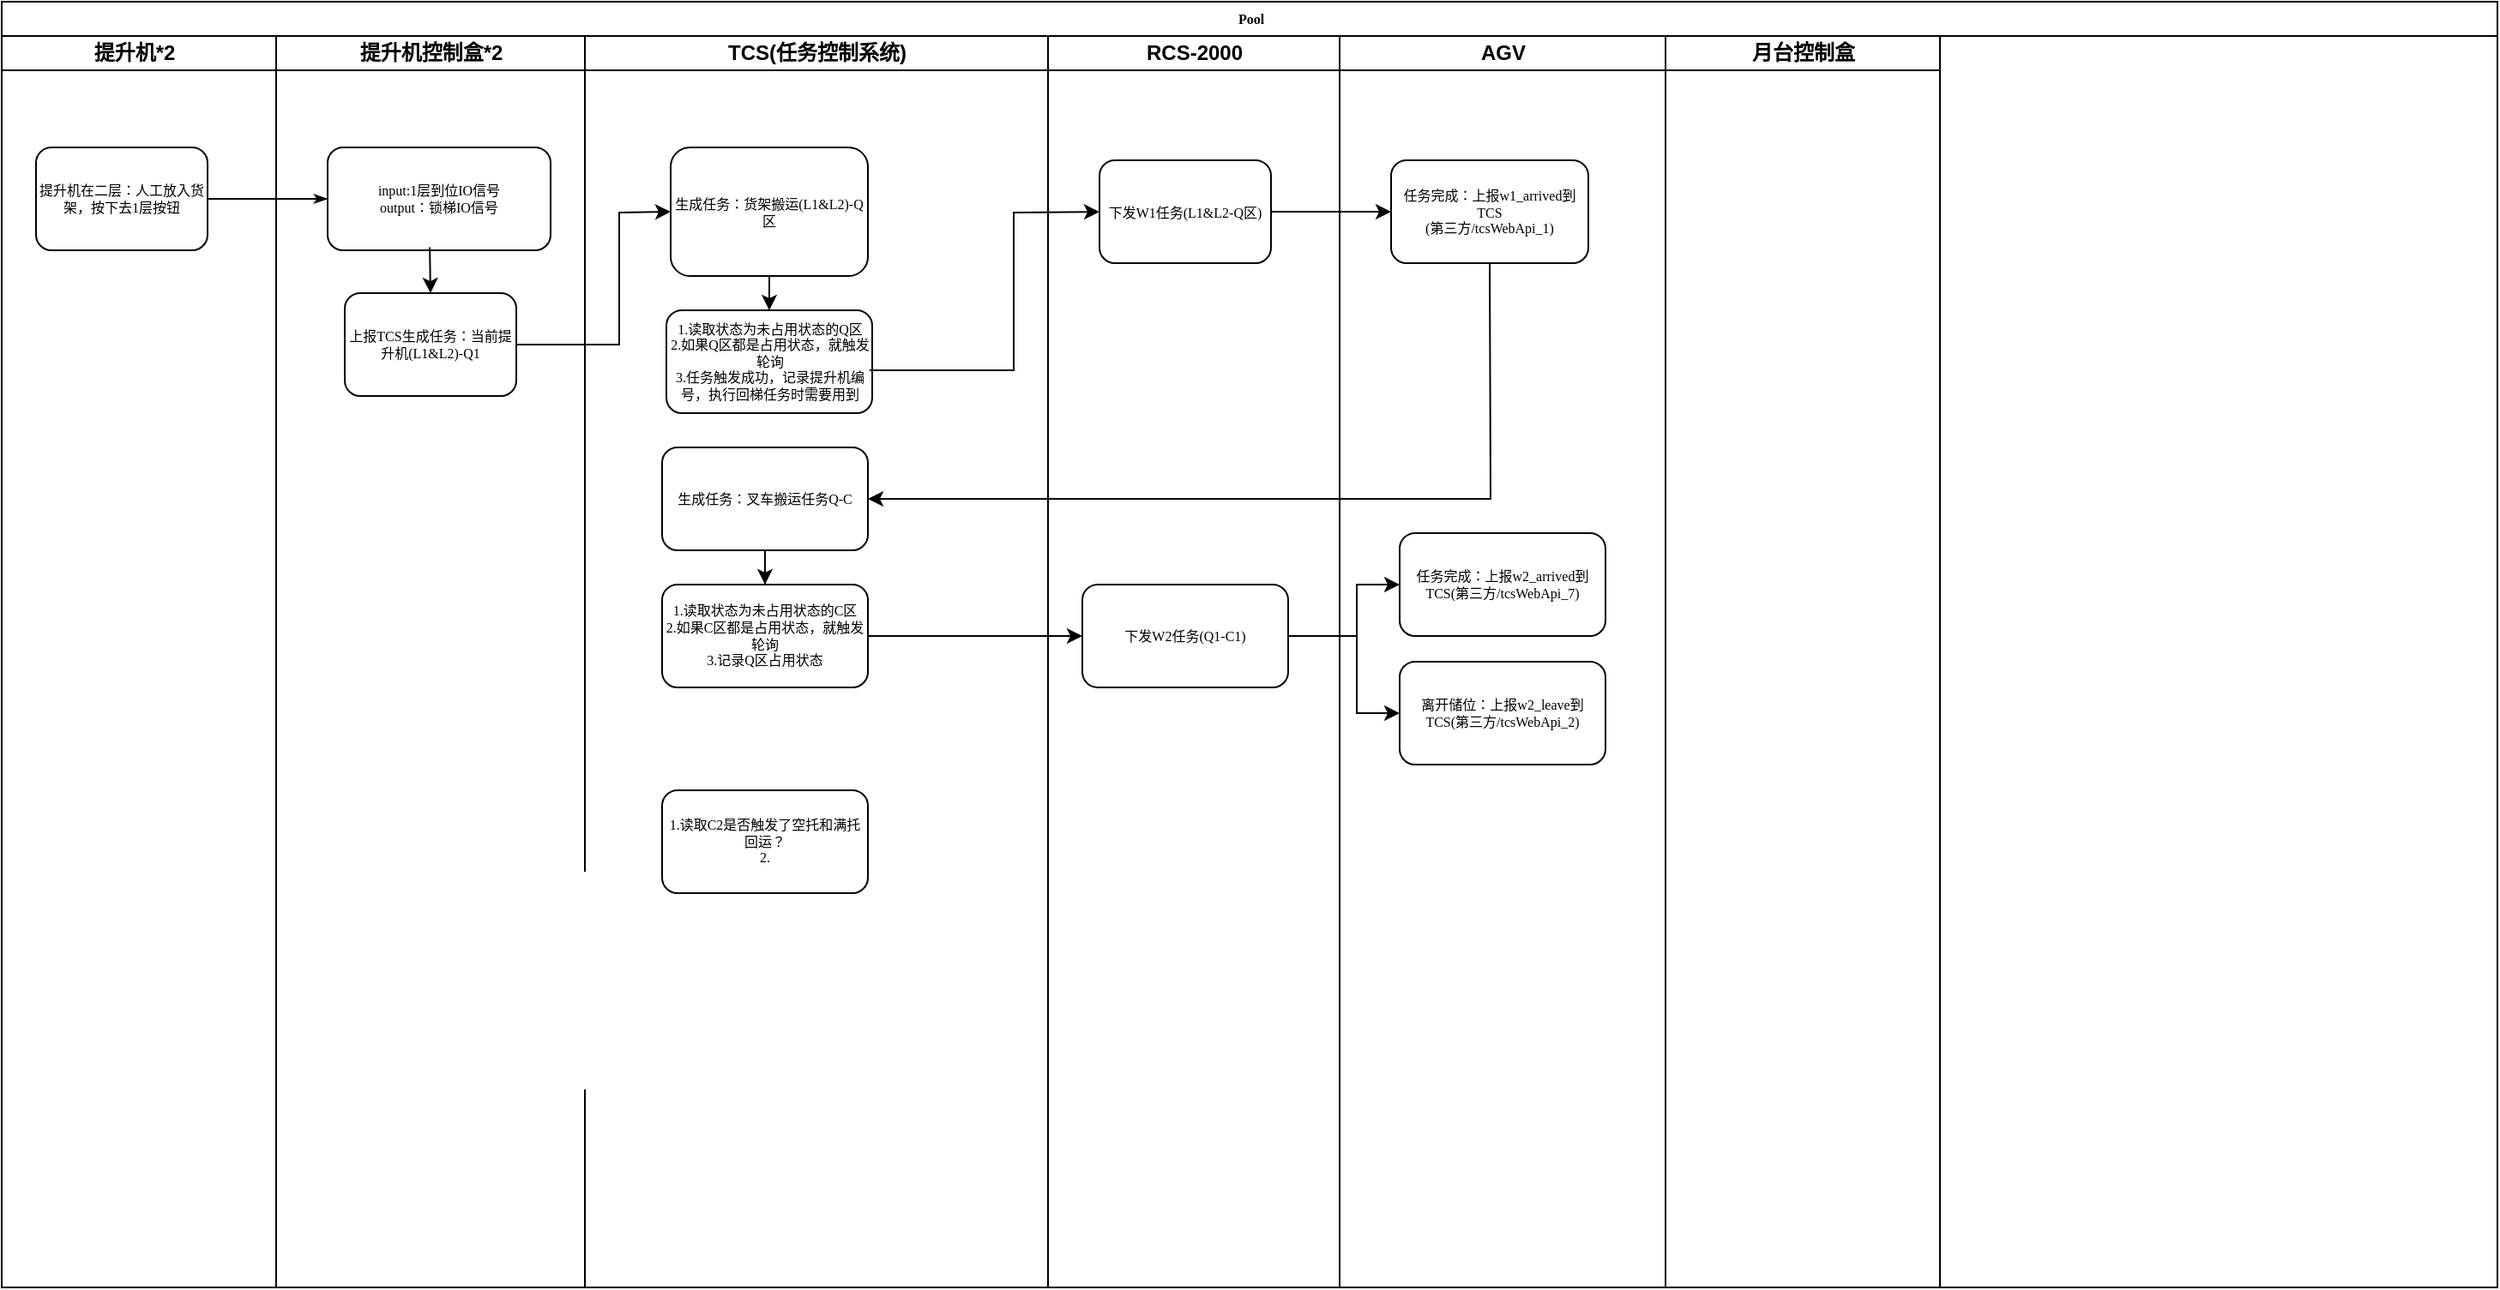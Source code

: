 <mxfile version="22.0.7" type="github">
  <diagram name="Page-1" id="74e2e168-ea6b-b213-b513-2b3c1d86103e">
    <mxGraphModel dx="737" dy="316" grid="1" gridSize="10" guides="1" tooltips="1" connect="1" arrows="1" fold="1" page="1" pageScale="1" pageWidth="1100" pageHeight="850" background="none" math="0" shadow="0">
      <root>
        <mxCell id="0" />
        <mxCell id="1" parent="0" />
        <mxCell id="77e6c97f196da883-1" value="Pool" style="swimlane;html=1;childLayout=stackLayout;startSize=20;rounded=0;shadow=0;labelBackgroundColor=none;strokeWidth=1;fontFamily=Verdana;fontSize=8;align=center;" parent="1" vertex="1">
          <mxGeometry x="70" y="40" width="1455" height="750" as="geometry" />
        </mxCell>
        <mxCell id="77e6c97f196da883-2" value="提升机*2&lt;span style=&quot;white-space: pre;&quot;&gt;&#x9;&lt;/span&gt;" style="swimlane;html=1;startSize=20;" parent="77e6c97f196da883-1" vertex="1">
          <mxGeometry y="20" width="160" height="730" as="geometry" />
        </mxCell>
        <mxCell id="77e6c97f196da883-8" value="提升机在二层：人工放入货架，按下去1层按钮" style="rounded=1;whiteSpace=wrap;html=1;shadow=0;labelBackgroundColor=none;strokeWidth=1;fontFamily=Verdana;fontSize=8;align=center;" parent="77e6c97f196da883-2" vertex="1">
          <mxGeometry x="20" y="65" width="100" height="60" as="geometry" />
        </mxCell>
        <mxCell id="77e6c97f196da883-26" style="edgeStyle=orthogonalEdgeStyle;rounded=1;html=1;labelBackgroundColor=none;startArrow=none;startFill=0;startSize=5;endArrow=classicThin;endFill=1;endSize=5;jettySize=auto;orthogonalLoop=1;strokeWidth=1;fontFamily=Verdana;fontSize=8;entryX=0;entryY=0.5;entryDx=0;entryDy=0;" parent="77e6c97f196da883-1" source="77e6c97f196da883-8" target="7OfbRRR_8dRWuwGR9oJ1-2" edge="1">
          <mxGeometry relative="1" as="geometry">
            <mxPoint x="190" y="115" as="targetPoint" />
          </mxGeometry>
        </mxCell>
        <mxCell id="77e6c97f196da883-3" value="提升机控制盒*2" style="swimlane;html=1;startSize=20;" parent="77e6c97f196da883-1" vertex="1">
          <mxGeometry x="160" y="20" width="180" height="730" as="geometry" />
        </mxCell>
        <mxCell id="7OfbRRR_8dRWuwGR9oJ1-2" value="input:1层到位IO信号&lt;br&gt;output：锁梯IO信号" style="rounded=1;whiteSpace=wrap;html=1;shadow=0;labelBackgroundColor=none;strokeWidth=1;fontFamily=Verdana;fontSize=8;align=center;" vertex="1" parent="77e6c97f196da883-3">
          <mxGeometry x="30" y="65" width="130" height="60" as="geometry" />
        </mxCell>
        <mxCell id="7OfbRRR_8dRWuwGR9oJ1-3" value="上报TCS生成任务：当前提升机(L1&amp;amp;L2)-Q1" style="whiteSpace=wrap;html=1;fontSize=8;fontFamily=Verdana;rounded=1;shadow=0;labelBackgroundColor=none;strokeWidth=1;" vertex="1" parent="77e6c97f196da883-3">
          <mxGeometry x="40" y="150" width="100" height="60" as="geometry" />
        </mxCell>
        <mxCell id="7OfbRRR_8dRWuwGR9oJ1-4" value="" style="endArrow=classic;html=1;rounded=0;entryX=0.5;entryY=0;entryDx=0;entryDy=0;exitX=0.458;exitY=0.971;exitDx=0;exitDy=0;exitPerimeter=0;" edge="1" parent="77e6c97f196da883-3" source="7OfbRRR_8dRWuwGR9oJ1-2" target="7OfbRRR_8dRWuwGR9oJ1-3">
          <mxGeometry width="50" height="50" relative="1" as="geometry">
            <mxPoint x="90" y="130" as="sourcePoint" />
            <mxPoint x="140" y="80" as="targetPoint" />
          </mxGeometry>
        </mxCell>
        <mxCell id="77e6c97f196da883-4" value="TCS(任务控制系统)" style="swimlane;html=1;startSize=20;" parent="77e6c97f196da883-1" vertex="1">
          <mxGeometry x="340" y="20" width="270" height="730" as="geometry" />
        </mxCell>
        <mxCell id="7OfbRRR_8dRWuwGR9oJ1-12" value="" style="edgeStyle=orthogonalEdgeStyle;rounded=0;orthogonalLoop=1;jettySize=auto;html=1;" edge="1" parent="77e6c97f196da883-4" source="7OfbRRR_8dRWuwGR9oJ1-5" target="7OfbRRR_8dRWuwGR9oJ1-11">
          <mxGeometry relative="1" as="geometry" />
        </mxCell>
        <mxCell id="7OfbRRR_8dRWuwGR9oJ1-5" value="生成任务：货架搬运(L1&amp;amp;L2)-Q区" style="whiteSpace=wrap;html=1;fontSize=8;fontFamily=Verdana;rounded=1;shadow=0;labelBackgroundColor=none;strokeWidth=1;fillColor=#FFFFFF;" vertex="1" parent="77e6c97f196da883-4">
          <mxGeometry x="50" y="65" width="115" height="75" as="geometry" />
        </mxCell>
        <mxCell id="7OfbRRR_8dRWuwGR9oJ1-11" value="1.读取状态为未占用状态的Q区&lt;br&gt;2.如果Q区都是占用状态，就触发轮询&lt;br&gt;3.任务触发成功，记录提升机编号，执行回梯任务时需要用到" style="whiteSpace=wrap;html=1;fontSize=8;fontFamily=Verdana;fillColor=#FFFFFF;rounded=1;shadow=0;labelBackgroundColor=none;strokeWidth=1;" vertex="1" parent="77e6c97f196da883-4">
          <mxGeometry x="47.5" y="160" width="120" height="60" as="geometry" />
        </mxCell>
        <mxCell id="7OfbRRR_8dRWuwGR9oJ1-16" value="" style="edgeStyle=orthogonalEdgeStyle;rounded=0;orthogonalLoop=1;jettySize=auto;html=1;" edge="1" parent="77e6c97f196da883-4" source="7OfbRRR_8dRWuwGR9oJ1-13" target="7OfbRRR_8dRWuwGR9oJ1-15">
          <mxGeometry relative="1" as="geometry" />
        </mxCell>
        <mxCell id="7OfbRRR_8dRWuwGR9oJ1-13" value="生成任务：叉车搬运任务Q-C" style="whiteSpace=wrap;html=1;fontSize=8;fontFamily=Verdana;fillColor=#FFFFFF;rounded=1;shadow=0;labelBackgroundColor=none;strokeWidth=1;" vertex="1" parent="77e6c97f196da883-4">
          <mxGeometry x="45" y="240" width="120" height="60" as="geometry" />
        </mxCell>
        <mxCell id="7OfbRRR_8dRWuwGR9oJ1-15" value="1.读取状态为未占用状态的C区&lt;br&gt;2.如果C区都是占用状态，就触发轮询&lt;br&gt;3.记录Q区占用状态" style="whiteSpace=wrap;html=1;fontSize=8;fontFamily=Verdana;fillColor=#FFFFFF;rounded=1;shadow=0;labelBackgroundColor=none;strokeWidth=1;" vertex="1" parent="77e6c97f196da883-4">
          <mxGeometry x="45" y="320" width="120" height="60" as="geometry" />
        </mxCell>
        <mxCell id="7OfbRRR_8dRWuwGR9oJ1-25" value="1.读取C2是否触发了空托和满托回运？&lt;br&gt;2." style="whiteSpace=wrap;html=1;fontSize=8;fontFamily=Verdana;fillColor=#FFFFFF;rounded=1;shadow=0;labelBackgroundColor=none;strokeWidth=1;" vertex="1" parent="77e6c97f196da883-4">
          <mxGeometry x="45" y="440" width="120" height="60" as="geometry" />
        </mxCell>
        <mxCell id="77e6c97f196da883-5" value="RCS-2000" style="swimlane;html=1;startSize=20;" parent="77e6c97f196da883-1" vertex="1">
          <mxGeometry x="610" y="20" width="170" height="730" as="geometry" />
        </mxCell>
        <mxCell id="7OfbRRR_8dRWuwGR9oJ1-7" value="下发W1任务(L1&amp;amp;L2-Q区)" style="rounded=1;whiteSpace=wrap;html=1;shadow=0;labelBackgroundColor=none;strokeWidth=1;fontFamily=Verdana;fontSize=8;align=center;" vertex="1" parent="77e6c97f196da883-5">
          <mxGeometry x="30" y="72.5" width="100" height="60" as="geometry" />
        </mxCell>
        <mxCell id="7OfbRRR_8dRWuwGR9oJ1-17" value="下发W2任务(Q1-C1)" style="whiteSpace=wrap;html=1;fontSize=8;fontFamily=Verdana;fillColor=#FFFFFF;rounded=1;shadow=0;labelBackgroundColor=none;strokeWidth=1;" vertex="1" parent="77e6c97f196da883-5">
          <mxGeometry x="20" y="320" width="120" height="60" as="geometry" />
        </mxCell>
        <mxCell id="77e6c97f196da883-6" value="AGV" style="swimlane;html=1;startSize=20;" parent="77e6c97f196da883-1" vertex="1">
          <mxGeometry x="780" y="20" width="190" height="730" as="geometry" />
        </mxCell>
        <mxCell id="7OfbRRR_8dRWuwGR9oJ1-8" value="任务完成：上报w1_arrived到TCS&lt;br&gt;(第三方/tcsWebApi_1)" style="whiteSpace=wrap;html=1;fontSize=8;fontFamily=Verdana;rounded=1;shadow=0;labelBackgroundColor=none;strokeWidth=1;" vertex="1" parent="77e6c97f196da883-6">
          <mxGeometry x="30" y="72.5" width="115" height="60" as="geometry" />
        </mxCell>
        <mxCell id="7OfbRRR_8dRWuwGR9oJ1-20" value="任务完成：上报w2_arrived到TCS(第三方/tcsWebApi_7)" style="whiteSpace=wrap;html=1;fontSize=8;fontFamily=Verdana;fillColor=#FFFFFF;rounded=1;shadow=0;labelBackgroundColor=none;strokeWidth=1;" vertex="1" parent="77e6c97f196da883-6">
          <mxGeometry x="35" y="290" width="120" height="60" as="geometry" />
        </mxCell>
        <mxCell id="7OfbRRR_8dRWuwGR9oJ1-23" value="离开储位：上报w2_leave到TCS(第三方/tcsWebApi_2)" style="whiteSpace=wrap;html=1;fontSize=8;fontFamily=Verdana;fillColor=#FFFFFF;rounded=1;shadow=0;labelBackgroundColor=none;strokeWidth=1;" vertex="1" parent="77e6c97f196da883-6">
          <mxGeometry x="35" y="365" width="120" height="60" as="geometry" />
        </mxCell>
        <mxCell id="77e6c97f196da883-7" value="月台控制盒" style="swimlane;html=1;startSize=20;" parent="77e6c97f196da883-1" vertex="1">
          <mxGeometry x="970" y="20" width="160" height="730" as="geometry" />
        </mxCell>
        <mxCell id="7OfbRRR_8dRWuwGR9oJ1-6" value="" style="endArrow=classic;html=1;rounded=0;exitX=1;exitY=0.5;exitDx=0;exitDy=0;entryX=0;entryY=0.5;entryDx=0;entryDy=0;" edge="1" parent="77e6c97f196da883-1" source="7OfbRRR_8dRWuwGR9oJ1-3" target="7OfbRRR_8dRWuwGR9oJ1-5">
          <mxGeometry width="50" height="50" relative="1" as="geometry">
            <mxPoint x="310" y="200" as="sourcePoint" />
            <mxPoint x="360" y="150" as="targetPoint" />
            <Array as="points">
              <mxPoint x="360" y="200" />
              <mxPoint x="360" y="123" />
            </Array>
          </mxGeometry>
        </mxCell>
        <mxCell id="7OfbRRR_8dRWuwGR9oJ1-9" value="" style="endArrow=classic;html=1;rounded=0;exitX=0.987;exitY=0.583;exitDx=0;exitDy=0;entryX=0;entryY=0.5;entryDx=0;entryDy=0;exitPerimeter=0;" edge="1" parent="77e6c97f196da883-1" source="7OfbRRR_8dRWuwGR9oJ1-11" target="7OfbRRR_8dRWuwGR9oJ1-7">
          <mxGeometry width="50" height="50" relative="1" as="geometry">
            <mxPoint x="520" y="130" as="sourcePoint" />
            <mxPoint x="570" y="80" as="targetPoint" />
            <Array as="points">
              <mxPoint x="590" y="215" />
              <mxPoint x="590" y="123" />
            </Array>
          </mxGeometry>
        </mxCell>
        <mxCell id="7OfbRRR_8dRWuwGR9oJ1-10" value="" style="endArrow=classic;html=1;rounded=0;exitX=1;exitY=0.5;exitDx=0;exitDy=0;entryX=0;entryY=0.5;entryDx=0;entryDy=0;" edge="1" parent="77e6c97f196da883-1" source="7OfbRRR_8dRWuwGR9oJ1-7" target="7OfbRRR_8dRWuwGR9oJ1-8">
          <mxGeometry width="50" height="50" relative="1" as="geometry">
            <mxPoint x="700" y="130" as="sourcePoint" />
            <mxPoint x="750" y="80" as="targetPoint" />
          </mxGeometry>
        </mxCell>
        <mxCell id="7OfbRRR_8dRWuwGR9oJ1-18" value="" style="edgeStyle=orthogonalEdgeStyle;rounded=0;orthogonalLoop=1;jettySize=auto;html=1;" edge="1" parent="77e6c97f196da883-1" source="7OfbRRR_8dRWuwGR9oJ1-15" target="7OfbRRR_8dRWuwGR9oJ1-17">
          <mxGeometry relative="1" as="geometry" />
        </mxCell>
        <mxCell id="7OfbRRR_8dRWuwGR9oJ1-19" value="" style="endArrow=classic;html=1;rounded=0;exitX=0.5;exitY=1;exitDx=0;exitDy=0;entryX=1;entryY=0.5;entryDx=0;entryDy=0;" edge="1" parent="77e6c97f196da883-1" source="7OfbRRR_8dRWuwGR9oJ1-8" target="7OfbRRR_8dRWuwGR9oJ1-13">
          <mxGeometry width="50" height="50" relative="1" as="geometry">
            <mxPoint x="880" y="240" as="sourcePoint" />
            <mxPoint x="930" y="190" as="targetPoint" />
            <Array as="points">
              <mxPoint x="868" y="290" />
            </Array>
          </mxGeometry>
        </mxCell>
        <mxCell id="7OfbRRR_8dRWuwGR9oJ1-22" value="" style="edgeStyle=orthogonalEdgeStyle;rounded=0;orthogonalLoop=1;jettySize=auto;html=1;" edge="1" parent="77e6c97f196da883-1" source="7OfbRRR_8dRWuwGR9oJ1-17" target="7OfbRRR_8dRWuwGR9oJ1-20">
          <mxGeometry relative="1" as="geometry">
            <Array as="points">
              <mxPoint x="790" y="370" />
              <mxPoint x="790" y="340" />
            </Array>
          </mxGeometry>
        </mxCell>
        <mxCell id="7OfbRRR_8dRWuwGR9oJ1-24" value="" style="edgeStyle=orthogonalEdgeStyle;rounded=0;orthogonalLoop=1;jettySize=auto;html=1;" edge="1" parent="77e6c97f196da883-1" source="7OfbRRR_8dRWuwGR9oJ1-17" target="7OfbRRR_8dRWuwGR9oJ1-23">
          <mxGeometry relative="1" as="geometry">
            <Array as="points">
              <mxPoint x="790" y="370" />
              <mxPoint x="790" y="415" />
            </Array>
          </mxGeometry>
        </mxCell>
      </root>
    </mxGraphModel>
  </diagram>
</mxfile>
